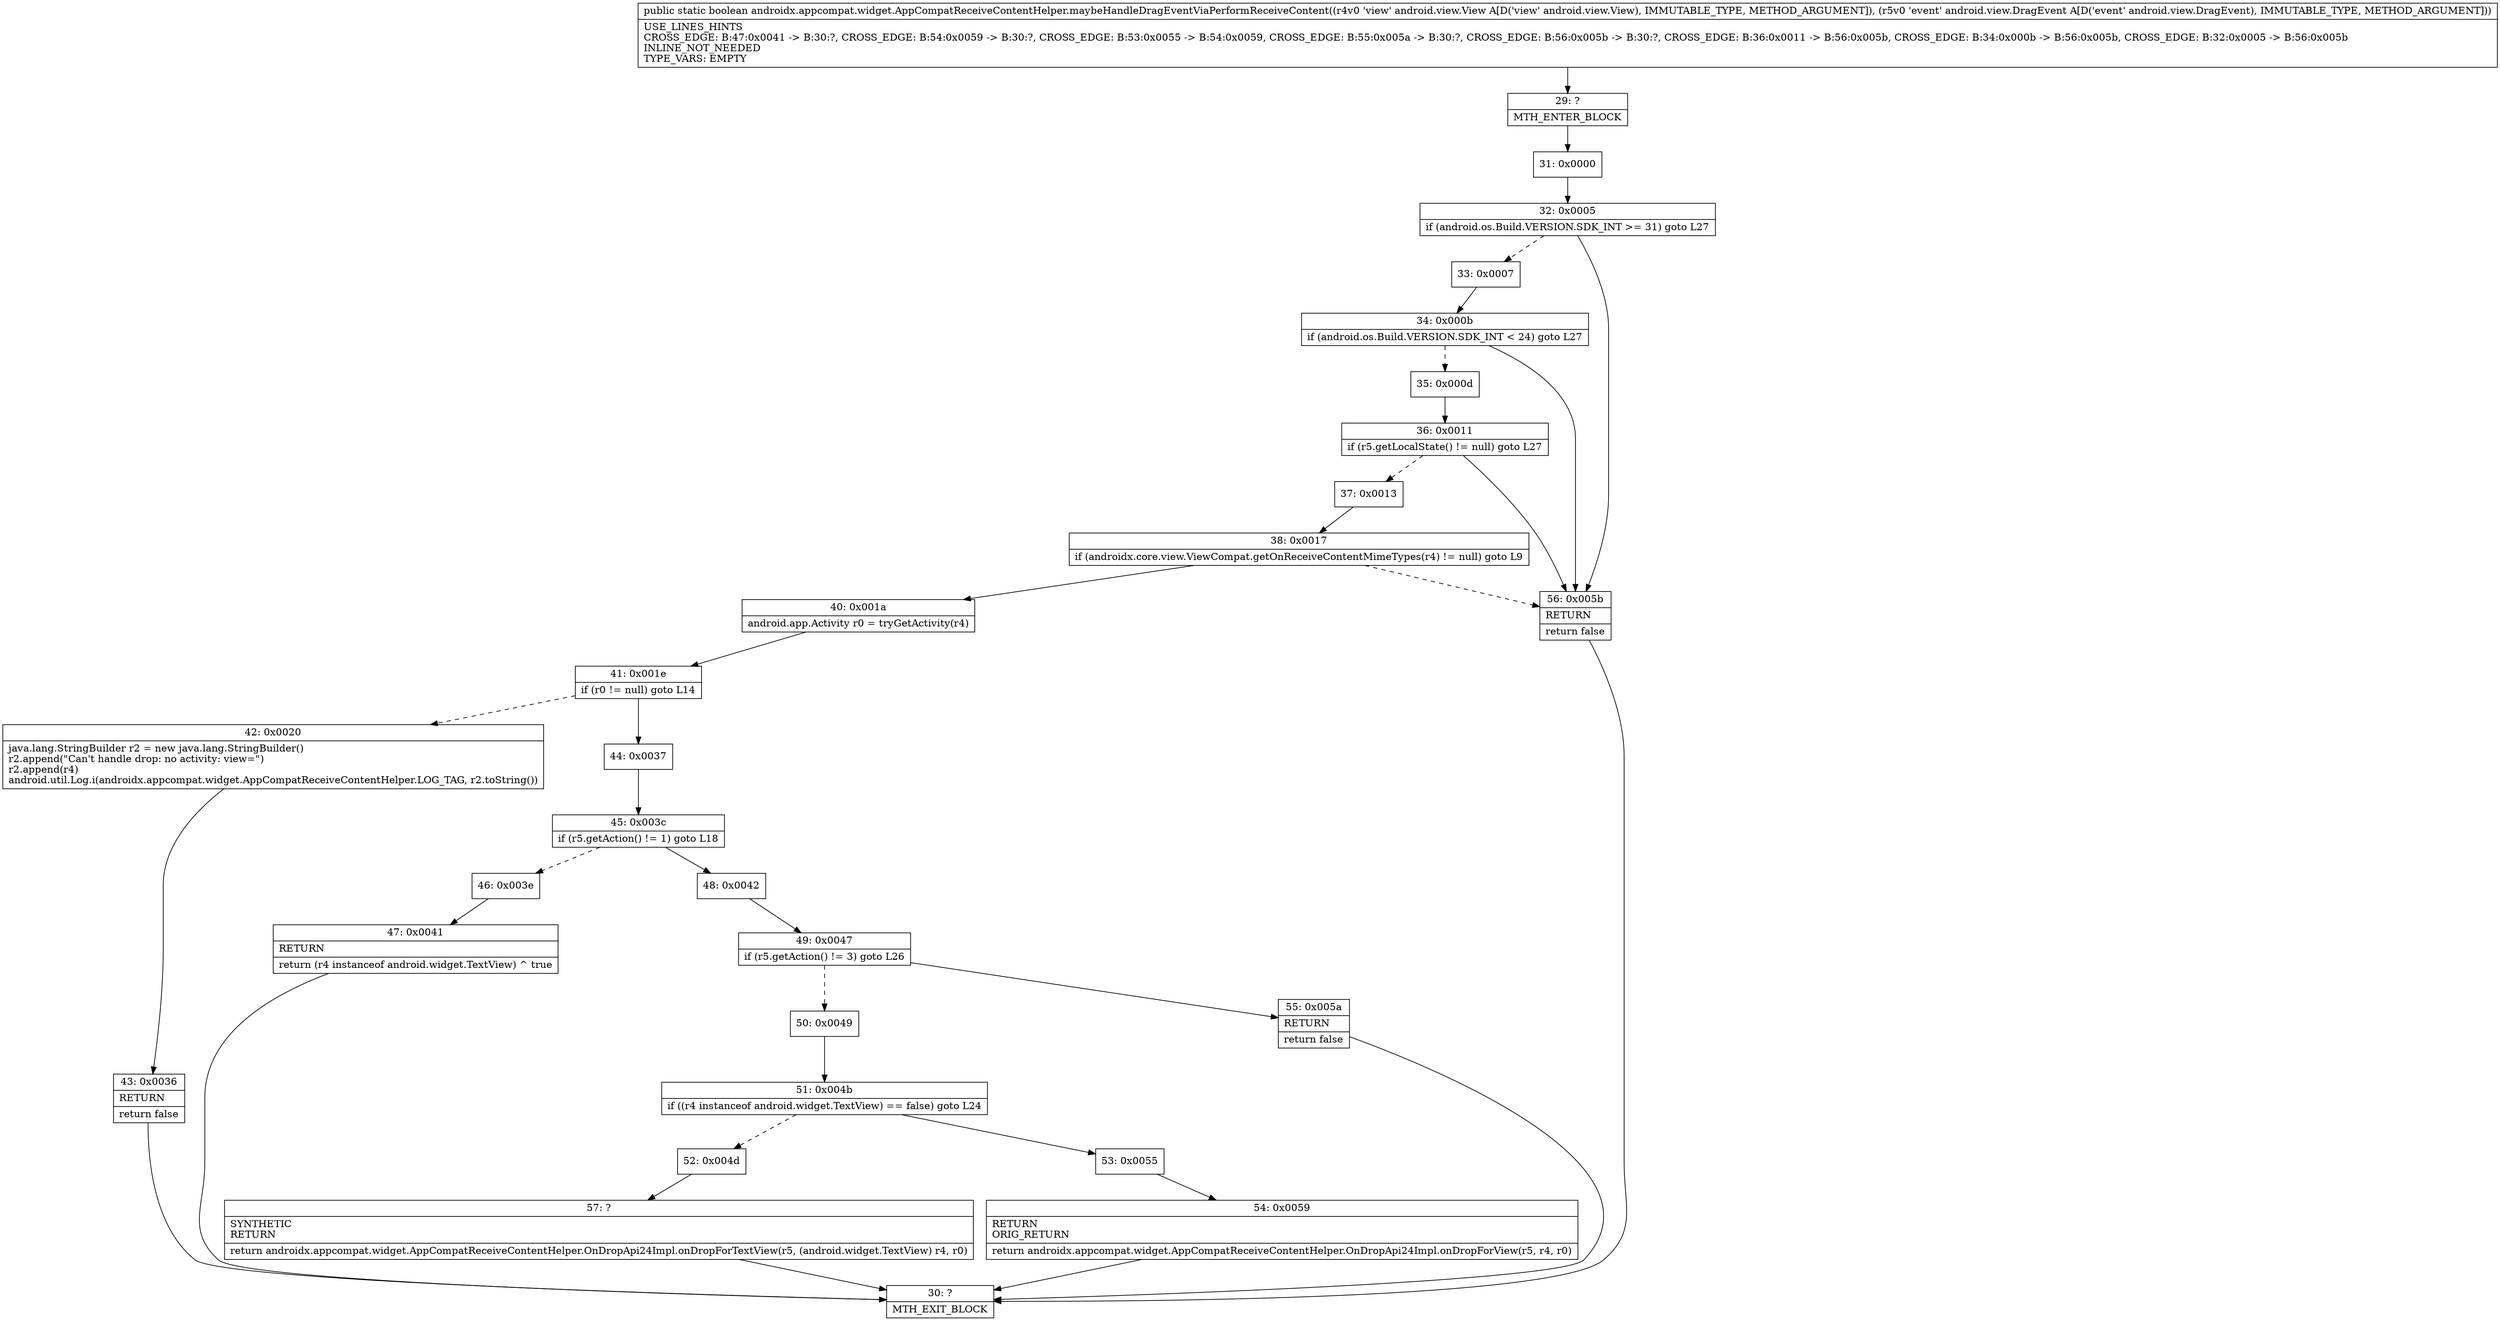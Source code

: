 digraph "CFG forandroidx.appcompat.widget.AppCompatReceiveContentHelper.maybeHandleDragEventViaPerformReceiveContent(Landroid\/view\/View;Landroid\/view\/DragEvent;)Z" {
Node_29 [shape=record,label="{29\:\ ?|MTH_ENTER_BLOCK\l}"];
Node_31 [shape=record,label="{31\:\ 0x0000}"];
Node_32 [shape=record,label="{32\:\ 0x0005|if (android.os.Build.VERSION.SDK_INT \>= 31) goto L27\l}"];
Node_33 [shape=record,label="{33\:\ 0x0007}"];
Node_34 [shape=record,label="{34\:\ 0x000b|if (android.os.Build.VERSION.SDK_INT \< 24) goto L27\l}"];
Node_35 [shape=record,label="{35\:\ 0x000d}"];
Node_36 [shape=record,label="{36\:\ 0x0011|if (r5.getLocalState() != null) goto L27\l}"];
Node_37 [shape=record,label="{37\:\ 0x0013}"];
Node_38 [shape=record,label="{38\:\ 0x0017|if (androidx.core.view.ViewCompat.getOnReceiveContentMimeTypes(r4) != null) goto L9\l}"];
Node_40 [shape=record,label="{40\:\ 0x001a|android.app.Activity r0 = tryGetActivity(r4)\l}"];
Node_41 [shape=record,label="{41\:\ 0x001e|if (r0 != null) goto L14\l}"];
Node_42 [shape=record,label="{42\:\ 0x0020|java.lang.StringBuilder r2 = new java.lang.StringBuilder()\lr2.append(\"Can't handle drop: no activity: view=\")\lr2.append(r4)\landroid.util.Log.i(androidx.appcompat.widget.AppCompatReceiveContentHelper.LOG_TAG, r2.toString())\l}"];
Node_43 [shape=record,label="{43\:\ 0x0036|RETURN\l|return false\l}"];
Node_30 [shape=record,label="{30\:\ ?|MTH_EXIT_BLOCK\l}"];
Node_44 [shape=record,label="{44\:\ 0x0037}"];
Node_45 [shape=record,label="{45\:\ 0x003c|if (r5.getAction() != 1) goto L18\l}"];
Node_46 [shape=record,label="{46\:\ 0x003e}"];
Node_47 [shape=record,label="{47\:\ 0x0041|RETURN\l|return (r4 instanceof android.widget.TextView) ^ true\l}"];
Node_48 [shape=record,label="{48\:\ 0x0042}"];
Node_49 [shape=record,label="{49\:\ 0x0047|if (r5.getAction() != 3) goto L26\l}"];
Node_50 [shape=record,label="{50\:\ 0x0049}"];
Node_51 [shape=record,label="{51\:\ 0x004b|if ((r4 instanceof android.widget.TextView) == false) goto L24\l}"];
Node_52 [shape=record,label="{52\:\ 0x004d}"];
Node_57 [shape=record,label="{57\:\ ?|SYNTHETIC\lRETURN\l|return androidx.appcompat.widget.AppCompatReceiveContentHelper.OnDropApi24Impl.onDropForTextView(r5, (android.widget.TextView) r4, r0)\l}"];
Node_53 [shape=record,label="{53\:\ 0x0055}"];
Node_54 [shape=record,label="{54\:\ 0x0059|RETURN\lORIG_RETURN\l|return androidx.appcompat.widget.AppCompatReceiveContentHelper.OnDropApi24Impl.onDropForView(r5, r4, r0)\l}"];
Node_55 [shape=record,label="{55\:\ 0x005a|RETURN\l|return false\l}"];
Node_56 [shape=record,label="{56\:\ 0x005b|RETURN\l|return false\l}"];
MethodNode[shape=record,label="{public static boolean androidx.appcompat.widget.AppCompatReceiveContentHelper.maybeHandleDragEventViaPerformReceiveContent((r4v0 'view' android.view.View A[D('view' android.view.View), IMMUTABLE_TYPE, METHOD_ARGUMENT]), (r5v0 'event' android.view.DragEvent A[D('event' android.view.DragEvent), IMMUTABLE_TYPE, METHOD_ARGUMENT]))  | USE_LINES_HINTS\lCROSS_EDGE: B:47:0x0041 \-\> B:30:?, CROSS_EDGE: B:54:0x0059 \-\> B:30:?, CROSS_EDGE: B:53:0x0055 \-\> B:54:0x0059, CROSS_EDGE: B:55:0x005a \-\> B:30:?, CROSS_EDGE: B:56:0x005b \-\> B:30:?, CROSS_EDGE: B:36:0x0011 \-\> B:56:0x005b, CROSS_EDGE: B:34:0x000b \-\> B:56:0x005b, CROSS_EDGE: B:32:0x0005 \-\> B:56:0x005b\lINLINE_NOT_NEEDED\lTYPE_VARS: EMPTY\l}"];
MethodNode -> Node_29;Node_29 -> Node_31;
Node_31 -> Node_32;
Node_32 -> Node_33[style=dashed];
Node_32 -> Node_56;
Node_33 -> Node_34;
Node_34 -> Node_35[style=dashed];
Node_34 -> Node_56;
Node_35 -> Node_36;
Node_36 -> Node_37[style=dashed];
Node_36 -> Node_56;
Node_37 -> Node_38;
Node_38 -> Node_40;
Node_38 -> Node_56[style=dashed];
Node_40 -> Node_41;
Node_41 -> Node_42[style=dashed];
Node_41 -> Node_44;
Node_42 -> Node_43;
Node_43 -> Node_30;
Node_44 -> Node_45;
Node_45 -> Node_46[style=dashed];
Node_45 -> Node_48;
Node_46 -> Node_47;
Node_47 -> Node_30;
Node_48 -> Node_49;
Node_49 -> Node_50[style=dashed];
Node_49 -> Node_55;
Node_50 -> Node_51;
Node_51 -> Node_52[style=dashed];
Node_51 -> Node_53;
Node_52 -> Node_57;
Node_57 -> Node_30;
Node_53 -> Node_54;
Node_54 -> Node_30;
Node_55 -> Node_30;
Node_56 -> Node_30;
}

